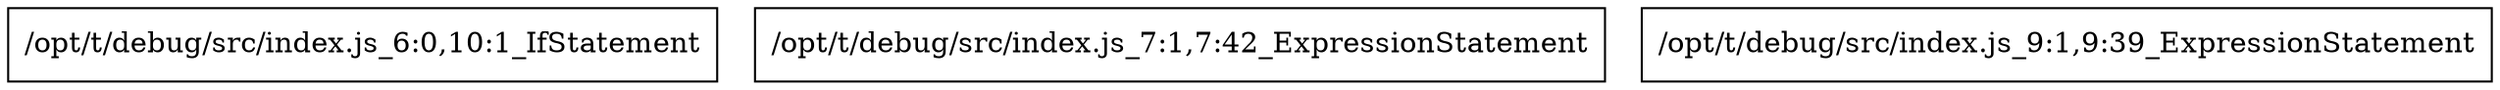 digraph { "/opt/t/debug/src/index.js_6:0,10:1_IfStatement"[shape=box];"/opt/t/debug/src/index.js_7:1,7:42_ExpressionStatement"[shape=box];"/opt/t/debug/src/index.js_9:1,9:39_ExpressionStatement"[shape=box];  }
